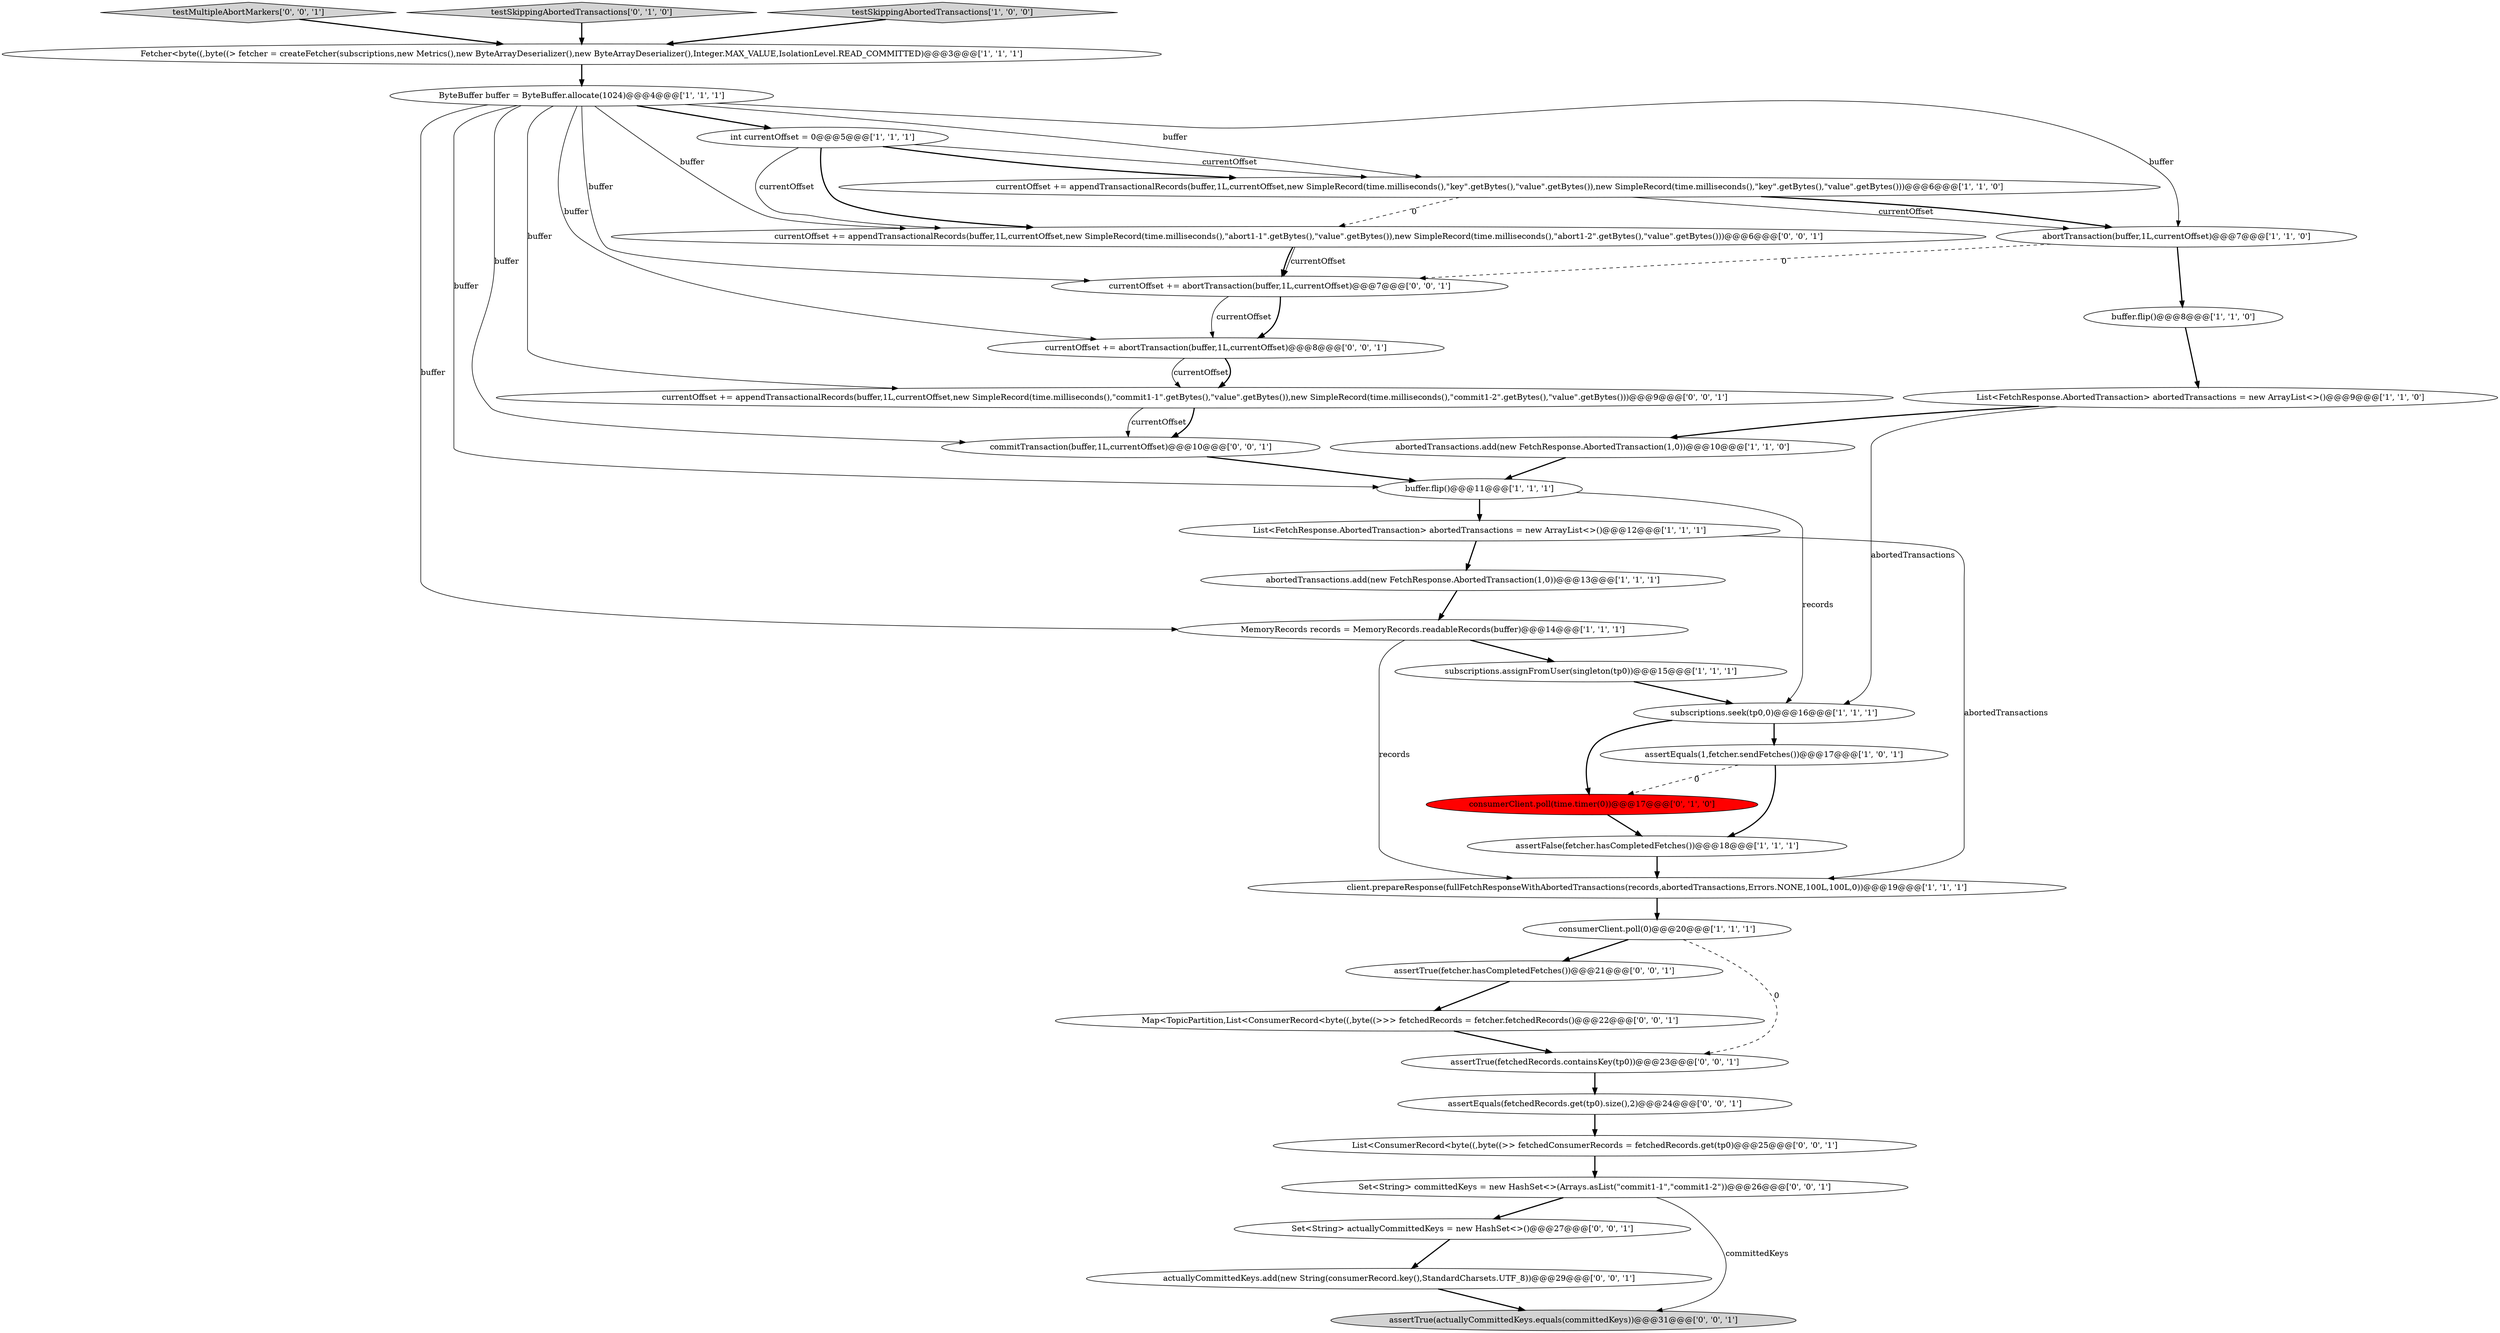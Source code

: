 digraph {
11 [style = filled, label = "MemoryRecords records = MemoryRecords.readableRecords(buffer)@@@14@@@['1', '1', '1']", fillcolor = white, shape = ellipse image = "AAA0AAABBB1BBB"];
16 [style = filled, label = "subscriptions.assignFromUser(singleton(tp0))@@@15@@@['1', '1', '1']", fillcolor = white, shape = ellipse image = "AAA0AAABBB1BBB"];
3 [style = filled, label = "ByteBuffer buffer = ByteBuffer.allocate(1024)@@@4@@@['1', '1', '1']", fillcolor = white, shape = ellipse image = "AAA0AAABBB1BBB"];
15 [style = filled, label = "subscriptions.seek(tp0,0)@@@16@@@['1', '1', '1']", fillcolor = white, shape = ellipse image = "AAA0AAABBB1BBB"];
33 [style = filled, label = "testMultipleAbortMarkers['0', '0', '1']", fillcolor = lightgray, shape = diamond image = "AAA0AAABBB3BBB"];
26 [style = filled, label = "assertTrue(fetchedRecords.containsKey(tp0))@@@23@@@['0', '0', '1']", fillcolor = white, shape = ellipse image = "AAA0AAABBB3BBB"];
22 [style = filled, label = "Map<TopicPartition,List<ConsumerRecord<byte((,byte((>>> fetchedRecords = fetcher.fetchedRecords()@@@22@@@['0', '0', '1']", fillcolor = white, shape = ellipse image = "AAA0AAABBB3BBB"];
9 [style = filled, label = "buffer.flip()@@@11@@@['1', '1', '1']", fillcolor = white, shape = ellipse image = "AAA0AAABBB1BBB"];
35 [style = filled, label = "commitTransaction(buffer,1L,currentOffset)@@@10@@@['0', '0', '1']", fillcolor = white, shape = ellipse image = "AAA0AAABBB3BBB"];
20 [style = filled, label = "testSkippingAbortedTransactions['0', '1', '0']", fillcolor = lightgray, shape = diamond image = "AAA0AAABBB2BBB"];
8 [style = filled, label = "client.prepareResponse(fullFetchResponseWithAbortedTransactions(records,abortedTransactions,Errors.NONE,100L,100L,0))@@@19@@@['1', '1', '1']", fillcolor = white, shape = ellipse image = "AAA0AAABBB1BBB"];
29 [style = filled, label = "List<ConsumerRecord<byte((,byte((>> fetchedConsumerRecords = fetchedRecords.get(tp0)@@@25@@@['0', '0', '1']", fillcolor = white, shape = ellipse image = "AAA0AAABBB3BBB"];
2 [style = filled, label = "List<FetchResponse.AbortedTransaction> abortedTransactions = new ArrayList<>()@@@9@@@['1', '1', '0']", fillcolor = white, shape = ellipse image = "AAA0AAABBB1BBB"];
27 [style = filled, label = "currentOffset += appendTransactionalRecords(buffer,1L,currentOffset,new SimpleRecord(time.milliseconds(),\"commit1-1\".getBytes(),\"value\".getBytes()),new SimpleRecord(time.milliseconds(),\"commit1-2\".getBytes(),\"value\".getBytes()))@@@9@@@['0', '0', '1']", fillcolor = white, shape = ellipse image = "AAA0AAABBB3BBB"];
10 [style = filled, label = "abortedTransactions.add(new FetchResponse.AbortedTransaction(1,0))@@@13@@@['1', '1', '1']", fillcolor = white, shape = ellipse image = "AAA0AAABBB1BBB"];
24 [style = filled, label = "assertTrue(actuallyCommittedKeys.equals(committedKeys))@@@31@@@['0', '0', '1']", fillcolor = lightgray, shape = ellipse image = "AAA0AAABBB3BBB"];
19 [style = filled, label = "consumerClient.poll(time.timer(0))@@@17@@@['0', '1', '0']", fillcolor = red, shape = ellipse image = "AAA1AAABBB2BBB"];
1 [style = filled, label = "assertEquals(1,fetcher.sendFetches())@@@17@@@['1', '0', '1']", fillcolor = white, shape = ellipse image = "AAA0AAABBB1BBB"];
7 [style = filled, label = "int currentOffset = 0@@@5@@@['1', '1', '1']", fillcolor = white, shape = ellipse image = "AAA0AAABBB1BBB"];
34 [style = filled, label = "currentOffset += abortTransaction(buffer,1L,currentOffset)@@@8@@@['0', '0', '1']", fillcolor = white, shape = ellipse image = "AAA0AAABBB3BBB"];
5 [style = filled, label = "currentOffset += appendTransactionalRecords(buffer,1L,currentOffset,new SimpleRecord(time.milliseconds(),\"key\".getBytes(),\"value\".getBytes()),new SimpleRecord(time.milliseconds(),\"key\".getBytes(),\"value\".getBytes()))@@@6@@@['1', '1', '0']", fillcolor = white, shape = ellipse image = "AAA0AAABBB1BBB"];
18 [style = filled, label = "assertFalse(fetcher.hasCompletedFetches())@@@18@@@['1', '1', '1']", fillcolor = white, shape = ellipse image = "AAA0AAABBB1BBB"];
30 [style = filled, label = "assertEquals(fetchedRecords.get(tp0).size(),2)@@@24@@@['0', '0', '1']", fillcolor = white, shape = ellipse image = "AAA0AAABBB3BBB"];
6 [style = filled, label = "abortedTransactions.add(new FetchResponse.AbortedTransaction(1,0))@@@10@@@['1', '1', '0']", fillcolor = white, shape = ellipse image = "AAA0AAABBB1BBB"];
32 [style = filled, label = "currentOffset += abortTransaction(buffer,1L,currentOffset)@@@7@@@['0', '0', '1']", fillcolor = white, shape = ellipse image = "AAA0AAABBB3BBB"];
31 [style = filled, label = "actuallyCommittedKeys.add(new String(consumerRecord.key(),StandardCharsets.UTF_8))@@@29@@@['0', '0', '1']", fillcolor = white, shape = ellipse image = "AAA0AAABBB3BBB"];
21 [style = filled, label = "currentOffset += appendTransactionalRecords(buffer,1L,currentOffset,new SimpleRecord(time.milliseconds(),\"abort1-1\".getBytes(),\"value\".getBytes()),new SimpleRecord(time.milliseconds(),\"abort1-2\".getBytes(),\"value\".getBytes()))@@@6@@@['0', '0', '1']", fillcolor = white, shape = ellipse image = "AAA0AAABBB3BBB"];
14 [style = filled, label = "buffer.flip()@@@8@@@['1', '1', '0']", fillcolor = white, shape = ellipse image = "AAA0AAABBB1BBB"];
25 [style = filled, label = "Set<String> actuallyCommittedKeys = new HashSet<>()@@@27@@@['0', '0', '1']", fillcolor = white, shape = ellipse image = "AAA0AAABBB3BBB"];
28 [style = filled, label = "assertTrue(fetcher.hasCompletedFetches())@@@21@@@['0', '0', '1']", fillcolor = white, shape = ellipse image = "AAA0AAABBB3BBB"];
4 [style = filled, label = "Fetcher<byte((,byte((> fetcher = createFetcher(subscriptions,new Metrics(),new ByteArrayDeserializer(),new ByteArrayDeserializer(),Integer.MAX_VALUE,IsolationLevel.READ_COMMITTED)@@@3@@@['1', '1', '1']", fillcolor = white, shape = ellipse image = "AAA0AAABBB1BBB"];
12 [style = filled, label = "testSkippingAbortedTransactions['1', '0', '0']", fillcolor = lightgray, shape = diamond image = "AAA0AAABBB1BBB"];
17 [style = filled, label = "consumerClient.poll(0)@@@20@@@['1', '1', '1']", fillcolor = white, shape = ellipse image = "AAA0AAABBB1BBB"];
13 [style = filled, label = "abortTransaction(buffer,1L,currentOffset)@@@7@@@['1', '1', '0']", fillcolor = white, shape = ellipse image = "AAA0AAABBB1BBB"];
0 [style = filled, label = "List<FetchResponse.AbortedTransaction> abortedTransactions = new ArrayList<>()@@@12@@@['1', '1', '1']", fillcolor = white, shape = ellipse image = "AAA0AAABBB1BBB"];
23 [style = filled, label = "Set<String> committedKeys = new HashSet<>(Arrays.asList(\"commit1-1\",\"commit1-2\"))@@@26@@@['0', '0', '1']", fillcolor = white, shape = ellipse image = "AAA0AAABBB3BBB"];
3->13 [style = solid, label="buffer"];
11->16 [style = bold, label=""];
16->15 [style = bold, label=""];
4->3 [style = bold, label=""];
22->26 [style = bold, label=""];
23->25 [style = bold, label=""];
7->21 [style = solid, label="currentOffset"];
19->18 [style = bold, label=""];
27->35 [style = solid, label="currentOffset"];
9->15 [style = solid, label="records"];
3->34 [style = solid, label="buffer"];
9->0 [style = bold, label=""];
23->24 [style = solid, label="committedKeys"];
11->8 [style = solid, label="records"];
2->6 [style = bold, label=""];
35->9 [style = bold, label=""];
31->24 [style = bold, label=""];
33->4 [style = bold, label=""];
1->19 [style = dashed, label="0"];
32->34 [style = solid, label="currentOffset"];
1->18 [style = bold, label=""];
3->21 [style = solid, label="buffer"];
34->27 [style = solid, label="currentOffset"];
32->34 [style = bold, label=""];
29->23 [style = bold, label=""];
15->19 [style = bold, label=""];
30->29 [style = bold, label=""];
27->35 [style = bold, label=""];
0->8 [style = solid, label="abortedTransactions"];
20->4 [style = bold, label=""];
26->30 [style = bold, label=""];
25->31 [style = bold, label=""];
5->13 [style = solid, label="currentOffset"];
13->32 [style = dashed, label="0"];
8->17 [style = bold, label=""];
3->35 [style = solid, label="buffer"];
3->32 [style = solid, label="buffer"];
7->5 [style = bold, label=""];
0->10 [style = bold, label=""];
17->28 [style = bold, label=""];
10->11 [style = bold, label=""];
3->27 [style = solid, label="buffer"];
3->11 [style = solid, label="buffer"];
12->4 [style = bold, label=""];
3->7 [style = bold, label=""];
2->15 [style = solid, label="abortedTransactions"];
5->13 [style = bold, label=""];
21->32 [style = bold, label=""];
5->21 [style = dashed, label="0"];
7->21 [style = bold, label=""];
7->5 [style = solid, label="currentOffset"];
17->26 [style = dashed, label="0"];
14->2 [style = bold, label=""];
18->8 [style = bold, label=""];
3->9 [style = solid, label="buffer"];
6->9 [style = bold, label=""];
3->5 [style = solid, label="buffer"];
21->32 [style = solid, label="currentOffset"];
13->14 [style = bold, label=""];
28->22 [style = bold, label=""];
34->27 [style = bold, label=""];
15->1 [style = bold, label=""];
}
